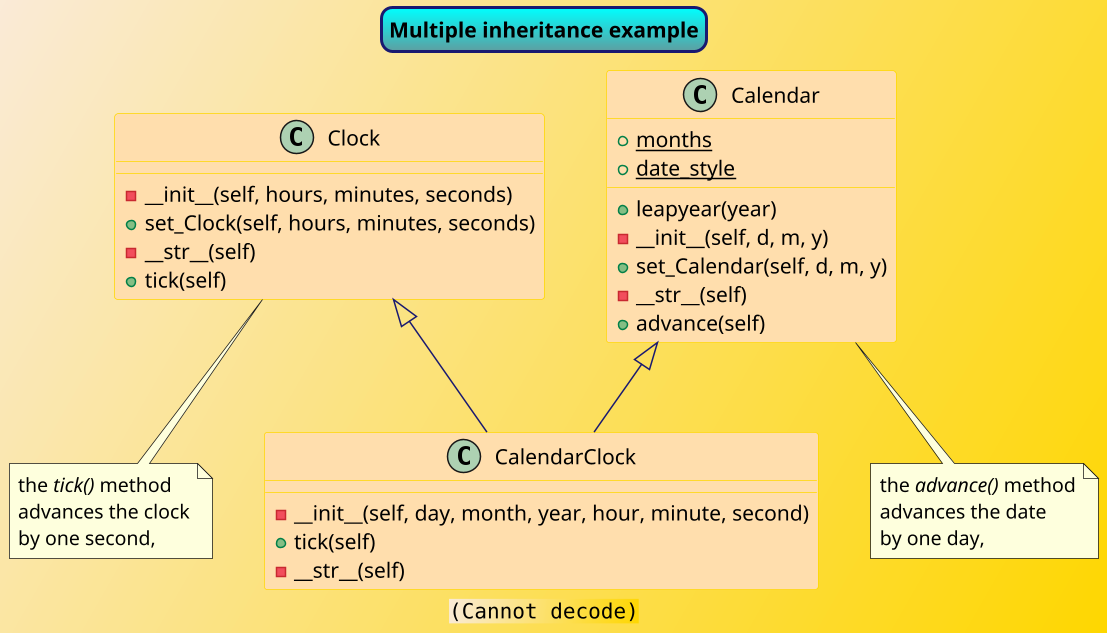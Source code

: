 @startuml
scale 1.5
skinparam backgroundcolor AntiqueWhite/Gold
skinparam title {
BorderRoundCorner 15
BorderThickness 2
BorderColor MidnightBlue
BackgroundColor Aqua-CadetBlue
}
skinparam class {
BackgroundColor NavajoWhite
ArrowColor MidnightBlue
BorderColor Gold
}
title "Multiple inheritance example"
center footer <img:img_footer.png>

class Clock {
  -__init__(self, hours, minutes, seconds)
  +set_Clock(self, hours, minutes, seconds)
  -__str__(self)
  +tick(self)
}

class Calendar {
  {static} +months
  {static} +date_style
  +leapyear(year)
  -__init__(self, d, m, y)
  +set_Calendar(self, d, m, y)
  -__str__(self)
  +advance(self)
}

Clock <|-- CalendarClock
Calendar <|-- CalendarClock
class CalendarClock {
  -__init__(self, day, month, year, hour, minute, second)
  +tick(self)
  -__str__(self)
}

note bottom of Calendar
the <i>advance()</i> method
advances the date
by one day,
end note
''
note bottom of Clock
the <i>tick()</i> method
advances the clock
by one second,
end note

@enduml
